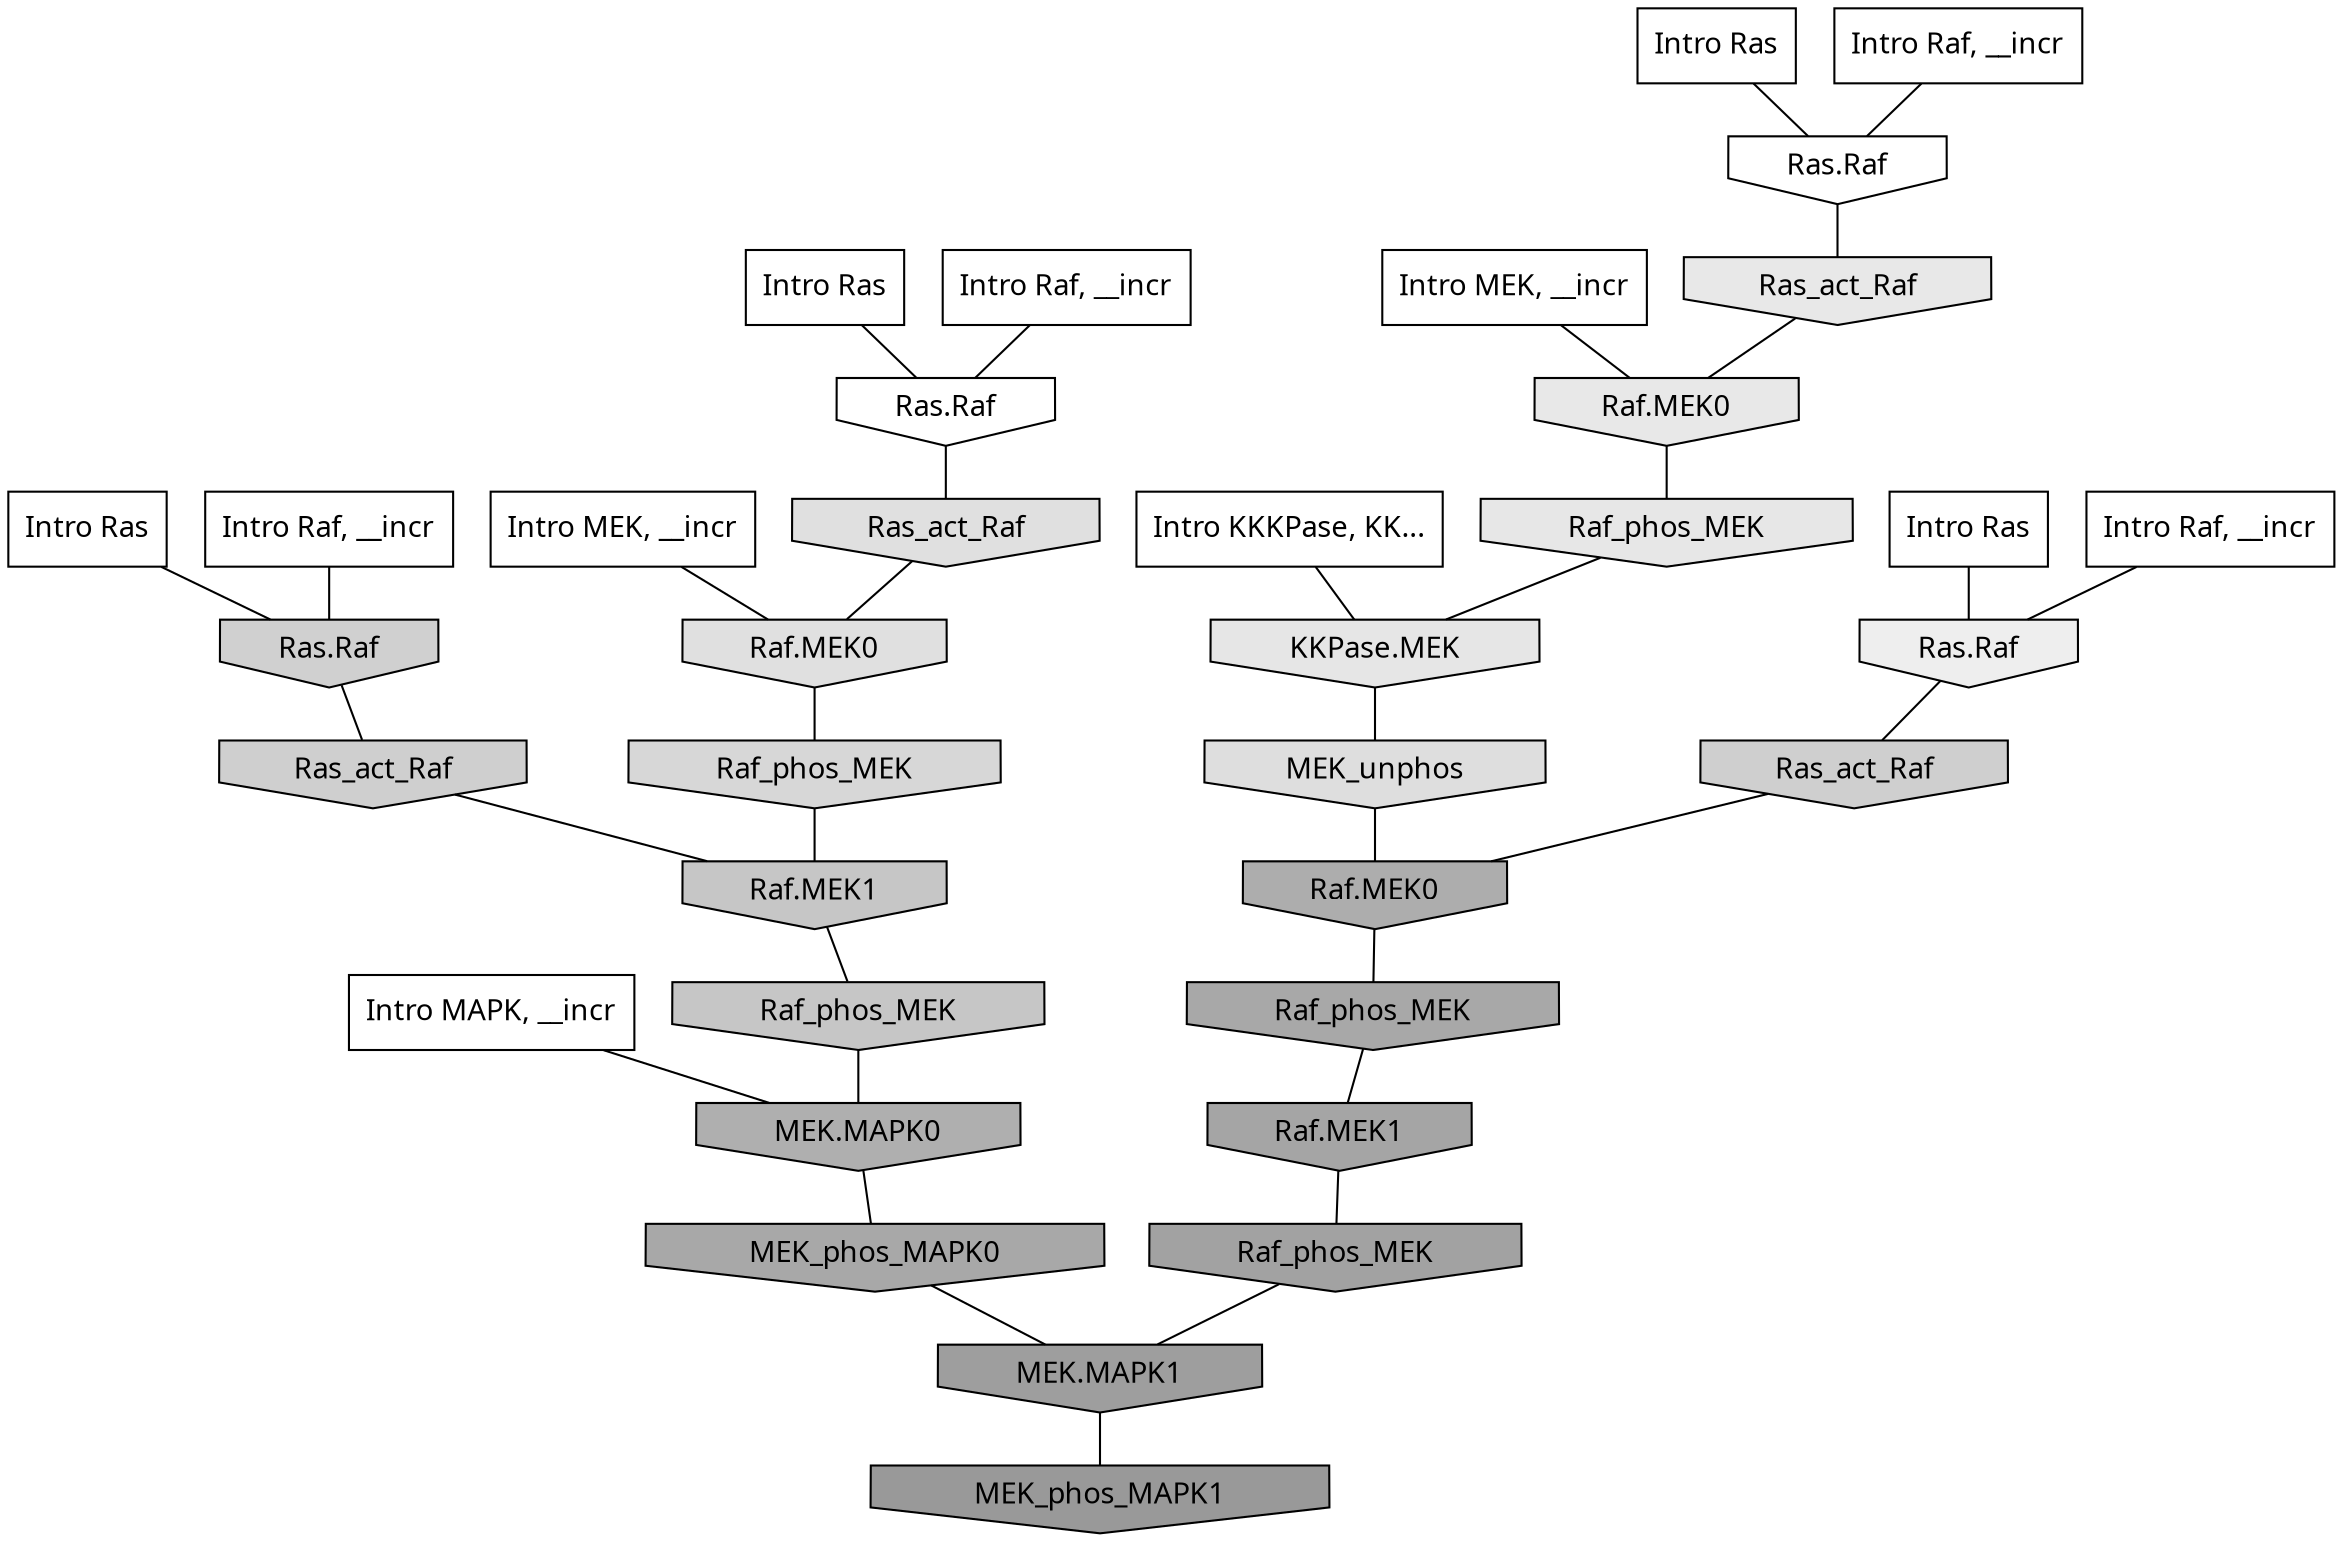 digraph G{
  rankdir="TB";
  ranksep=0.30;
  node [fontname="CMU Serif"];
  edge [fontname="CMU Serif"];
  
  32 [label="Intro Ras", shape=rectangle, style=filled, fillcolor="0.000 0.000 1.000"]
  
  52 [label="Intro Ras", shape=rectangle, style=filled, fillcolor="0.000 0.000 1.000"]
  
  62 [label="Intro Ras", shape=rectangle, style=filled, fillcolor="0.000 0.000 1.000"]
  
  66 [label="Intro Ras", shape=rectangle, style=filled, fillcolor="0.000 0.000 1.000"]
  
  254 [label="Intro Raf, __incr", shape=rectangle, style=filled, fillcolor="0.000 0.000 1.000"]
  
  410 [label="Intro Raf, __incr", shape=rectangle, style=filled, fillcolor="0.000 0.000 1.000"]
  
  751 [label="Intro Raf, __incr", shape=rectangle, style=filled, fillcolor="0.000 0.000 1.000"]
  
  951 [label="Intro Raf, __incr", shape=rectangle, style=filled, fillcolor="0.000 0.000 1.000"]
  
  1327 [label="Intro MEK, __incr", shape=rectangle, style=filled, fillcolor="0.000 0.000 1.000"]
  
  1808 [label="Intro MEK, __incr", shape=rectangle, style=filled, fillcolor="0.000 0.000 1.000"]
  
  2663 [label="Intro MAPK, __incr", shape=rectangle, style=filled, fillcolor="0.000 0.000 1.000"]
  
  3193 [label="Intro KKKPase, KK...", shape=rectangle, style=filled, fillcolor="0.000 0.000 1.000"]
  
  3239 [label="Ras.Raf", shape=invhouse, style=filled, fillcolor="0.000 0.000 1.000"]
  
  3290 [label="Ras.Raf", shape=invhouse, style=filled, fillcolor="0.000 0.000 1.000"]
  
  3847 [label="Ras.Raf", shape=invhouse, style=filled, fillcolor="0.000 0.000 0.933"]
  
  4192 [label="Ras_act_Raf", shape=invhouse, style=filled, fillcolor="0.000 0.000 0.909"]
  
  4194 [label="Raf.MEK0", shape=invhouse, style=filled, fillcolor="0.000 0.000 0.909"]
  
  4275 [label="Raf_phos_MEK", shape=invhouse, style=filled, fillcolor="0.000 0.000 0.904"]
  
  4292 [label="KKPase.MEK", shape=invhouse, style=filled, fillcolor="0.000 0.000 0.902"]
  
  4662 [label="Ras_act_Raf", shape=invhouse, style=filled, fillcolor="0.000 0.000 0.877"]
  
  4669 [label="Raf.MEK0", shape=invhouse, style=filled, fillcolor="0.000 0.000 0.877"]
  
  4819 [label="MEK_unphos", shape=invhouse, style=filled, fillcolor="0.000 0.000 0.868"]
  
  5242 [label="Raf_phos_MEK", shape=invhouse, style=filled, fillcolor="0.000 0.000 0.841"]
  
  5709 [label="Ras.Raf", shape=invhouse, style=filled, fillcolor="0.000 0.000 0.813"]
  
  5760 [label="Ras_act_Raf", shape=invhouse, style=filled, fillcolor="0.000 0.000 0.810"]
  
  5777 [label="Ras_act_Raf", shape=invhouse, style=filled, fillcolor="0.000 0.000 0.809"]
  
  6463 [label="Raf.MEK1", shape=invhouse, style=filled, fillcolor="0.000 0.000 0.776"]
  
  6506 [label="Raf_phos_MEK", shape=invhouse, style=filled, fillcolor="0.000 0.000 0.774"]
  
  9161 [label="MEK.MAPK0", shape=invhouse, style=filled, fillcolor="0.000 0.000 0.687"]
  
  9581 [label="Raf.MEK0", shape=invhouse, style=filled, fillcolor="0.000 0.000 0.678"]
  
  10388 [label="Raf_phos_MEK", shape=invhouse, style=filled, fillcolor="0.000 0.000 0.660"]
  
  10394 [label="MEK_phos_MAPK0", shape=invhouse, style=filled, fillcolor="0.000 0.000 0.659"]
  
  10960 [label="Raf.MEK1", shape=invhouse, style=filled, fillcolor="0.000 0.000 0.647"]
  
  11617 [label="Raf_phos_MEK", shape=invhouse, style=filled, fillcolor="0.000 0.000 0.635"]
  
  12459 [label="MEK.MAPK1", shape=invhouse, style=filled, fillcolor="0.000 0.000 0.620"]
  
  13640 [label="MEK_phos_MAPK1", shape=invhouse, style=filled, fillcolor="0.000 0.000 0.600"]
  
  
  12459 -> 13640 [dir=none, color="0.000 0.000 0.000"] 
  11617 -> 12459 [dir=none, color="0.000 0.000 0.000"] 
  10960 -> 11617 [dir=none, color="0.000 0.000 0.000"] 
  10394 -> 12459 [dir=none, color="0.000 0.000 0.000"] 
  10388 -> 10960 [dir=none, color="0.000 0.000 0.000"] 
  9581 -> 10388 [dir=none, color="0.000 0.000 0.000"] 
  9161 -> 10394 [dir=none, color="0.000 0.000 0.000"] 
  6506 -> 9161 [dir=none, color="0.000 0.000 0.000"] 
  6463 -> 6506 [dir=none, color="0.000 0.000 0.000"] 
  5777 -> 6463 [dir=none, color="0.000 0.000 0.000"] 
  5760 -> 9581 [dir=none, color="0.000 0.000 0.000"] 
  5709 -> 5777 [dir=none, color="0.000 0.000 0.000"] 
  5242 -> 6463 [dir=none, color="0.000 0.000 0.000"] 
  4819 -> 9581 [dir=none, color="0.000 0.000 0.000"] 
  4669 -> 5242 [dir=none, color="0.000 0.000 0.000"] 
  4662 -> 4669 [dir=none, color="0.000 0.000 0.000"] 
  4292 -> 4819 [dir=none, color="0.000 0.000 0.000"] 
  4275 -> 4292 [dir=none, color="0.000 0.000 0.000"] 
  4194 -> 4275 [dir=none, color="0.000 0.000 0.000"] 
  4192 -> 4194 [dir=none, color="0.000 0.000 0.000"] 
  3847 -> 5760 [dir=none, color="0.000 0.000 0.000"] 
  3290 -> 4192 [dir=none, color="0.000 0.000 0.000"] 
  3239 -> 4662 [dir=none, color="0.000 0.000 0.000"] 
  3193 -> 4292 [dir=none, color="0.000 0.000 0.000"] 
  2663 -> 9161 [dir=none, color="0.000 0.000 0.000"] 
  1808 -> 4194 [dir=none, color="0.000 0.000 0.000"] 
  1327 -> 4669 [dir=none, color="0.000 0.000 0.000"] 
  951 -> 5709 [dir=none, color="0.000 0.000 0.000"] 
  751 -> 3847 [dir=none, color="0.000 0.000 0.000"] 
  410 -> 3290 [dir=none, color="0.000 0.000 0.000"] 
  254 -> 3239 [dir=none, color="0.000 0.000 0.000"] 
  66 -> 3239 [dir=none, color="0.000 0.000 0.000"] 
  62 -> 3847 [dir=none, color="0.000 0.000 0.000"] 
  52 -> 3290 [dir=none, color="0.000 0.000 0.000"] 
  32 -> 5709 [dir=none, color="0.000 0.000 0.000"] 
  
  }

